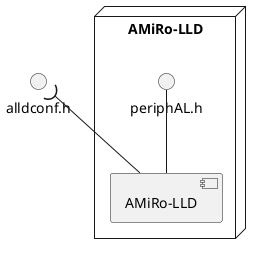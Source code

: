 /'
AMiRo-LLD is a compilation of low-level hardware drivers for the Autonomous Mini Robot (AMiRo) platform.
Copyright (C) 2016..2019  Thomas Schöpping et al.

This program is free software: you can redistribute it and/or modify
it under the terms of the GNU Lesser General Public License as published by
the Free Software Foundation, either version 3 of the License, or
(at your option) any later version.

This program is distributed in the hope that it will be useful,
but WITHOUT ANY WARRANTY; without even the implied warranty of
MERCHANTABILITY or FITNESS FOR A PARTICULAR PURPOSE.  See the
GNU Lesser General Public License for more details.

You should have received a copy of the GNU Lesser General Public License
along with this program.  If not, see <http://www.gnu.org/licenses/>.
'/

@startuml
skinparam componentStyle uml2

'-------------------------------------------------------------------------------
' AMiRo-LLD
'-------------------------------------------------------------------------------

interface alldconf.h

node "AMiRo-LLD" as AMiRoLLD_node {
	interface periphAL.h

	component "AMiRo-LLD" as AMiRoLLD
	AMiRoLLD -up-( alldconf.h
	AMiRoLLD -up- periphAL.h
}

@enduml


